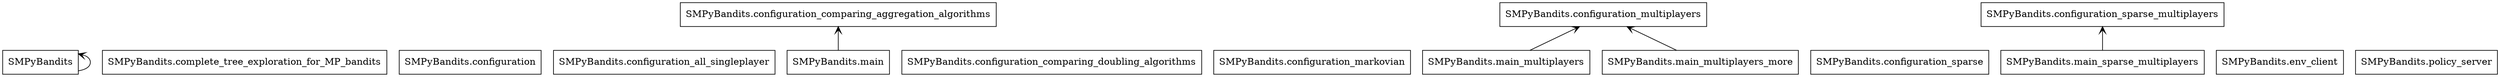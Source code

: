 digraph "packages_SMPyBandits" {
charset="utf-8"
rankdir=BT
"0" [label="SMPyBandits", shape="box"];
"1" [label="SMPyBandits.complete_tree_exploration_for_MP_bandits", shape="box"];
"2" [label="SMPyBandits.configuration", shape="box"];
"3" [label="SMPyBandits.configuration_all_singleplayer", shape="box"];
"4" [label="SMPyBandits.configuration_comparing_aggregation_algorithms", shape="box"];
"5" [label="SMPyBandits.configuration_comparing_doubling_algorithms", shape="box"];
"6" [label="SMPyBandits.configuration_markovian", shape="box"];
"7" [label="SMPyBandits.configuration_multiplayers", shape="box"];
"8" [label="SMPyBandits.configuration_sparse", shape="box"];
"9" [label="SMPyBandits.configuration_sparse_multiplayers", shape="box"];
"10" [label="SMPyBandits.env_client", shape="box"];
"11" [label="SMPyBandits.main", shape="box"];
"12" [label="SMPyBandits.main_multiplayers", shape="box"];
"13" [label="SMPyBandits.main_multiplayers_more", shape="box"];
"14" [label="SMPyBandits.main_sparse_multiplayers", shape="box"];
"15" [label="SMPyBandits.policy_server", shape="box"];
"0" -> "0" [arrowhead="open", arrowtail="none"];
"11" -> "4" [arrowhead="open", arrowtail="none"];
"12" -> "7" [arrowhead="open", arrowtail="none"];
"13" -> "7" [arrowhead="open", arrowtail="none"];
"14" -> "9" [arrowhead="open", arrowtail="none"];
}
